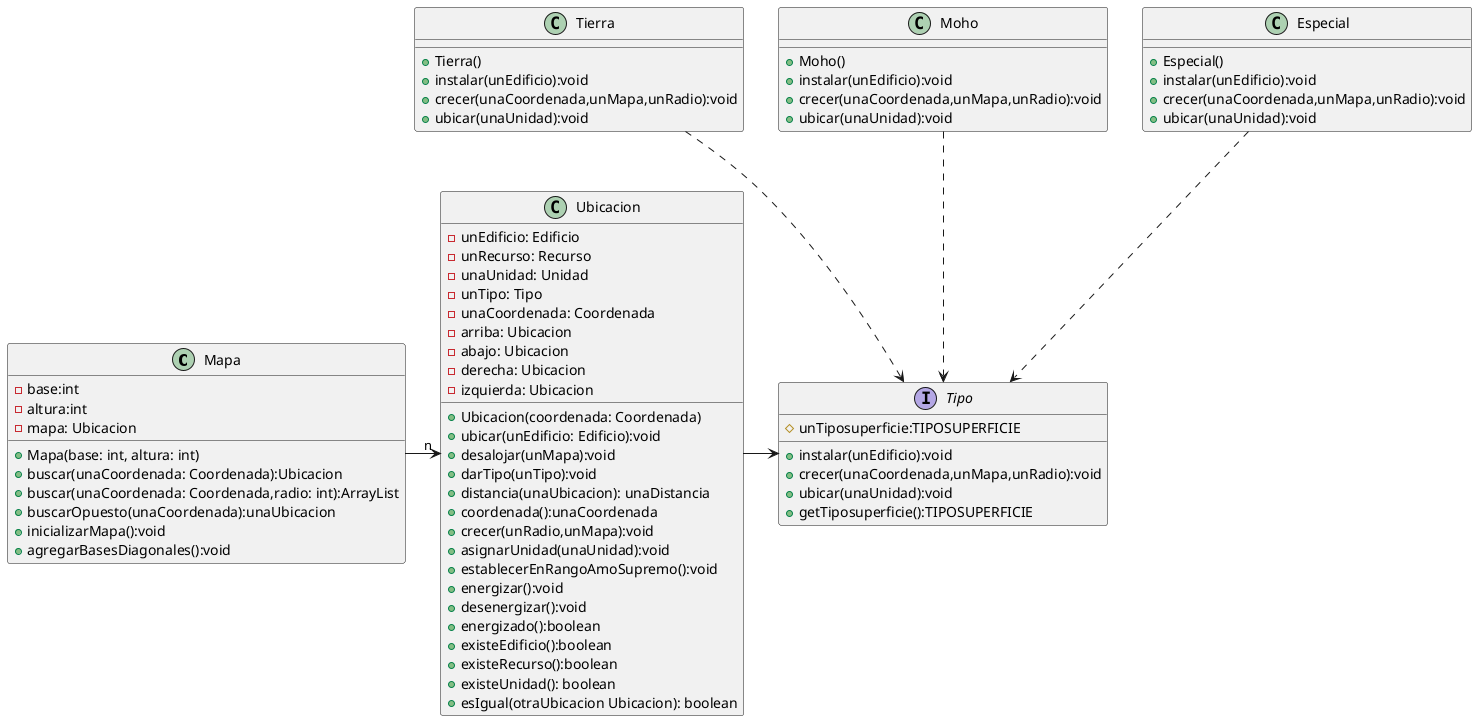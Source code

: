 @startuml
'https://plantuml.com/sequence-diagram

class Mapa{
    -base:int
    -altura:int
    -mapa: Ubicacion

    +Mapa(base: int, altura: int)
    +buscar(unaCoordenada: Coordenada):Ubicacion
    +buscar(unaCoordenada: Coordenada,radio: int):ArrayList
    +buscarOpuesto(unaCoordenada):unaUbicacion
    +inicializarMapa():void
    +agregarBasesDiagonales():void


}

class Ubicacion{
    -unEdificio: Edificio
    -unRecurso: Recurso
    -unaUnidad: Unidad
    -unTipo: Tipo
    -unaCoordenada: Coordenada
    -arriba: Ubicacion
    -abajo: Ubicacion
    -derecha: Ubicacion
    -izquierda: Ubicacion


    +Ubicacion(coordenada: Coordenada)
    +ubicar(unEdificio: Edificio):void
    +desalojar(unMapa):void
    +darTipo(unTipo):void
    +distancia(unaUbicacion): unaDistancia
    +coordenada():unaCoordenada
    +crecer(unRadio,unMapa):void
    +asignarUnidad(unaUnidad):void
    +establecerEnRangoAmoSupremo():void
    +energizar():void
    +desenergizar():void
    +energizado():boolean
    +existeEdificio():boolean
    +existeRecurso():boolean
    +existeUnidad(): boolean
    +esIgual(otraUbicacion Ubicacion): boolean

}

interface Tipo {
    #unTiposuperficie:TIPOSUPERFICIE
    +instalar(unEdificio):void
    +crecer(unaCoordenada,unMapa,unRadio):void
    +ubicar(unaUnidad):void
    +getTiposuperficie():TIPOSUPERFICIE
}

class Tierra{
     +Tierra()
     +instalar(unEdificio):void
     +crecer(unaCoordenada,unMapa,unRadio):void
     +ubicar(unaUnidad):void
}
class Moho{
     +Moho()
     +instalar(unEdificio):void
     +crecer(unaCoordenada,unMapa,unRadio):void
     +ubicar(unaUnidad):void
}
class Especial{
     +Especial()
     +instalar(unEdificio):void
     +crecer(unaCoordenada,unMapa,unRadio):void
     +ubicar(unaUnidad):void
}

Mapa -> "n" Ubicacion
Ubicacion -> Tipo
Tierra ..> Tipo
Moho ..> Tipo
Especial ..> Tipo
@enduml